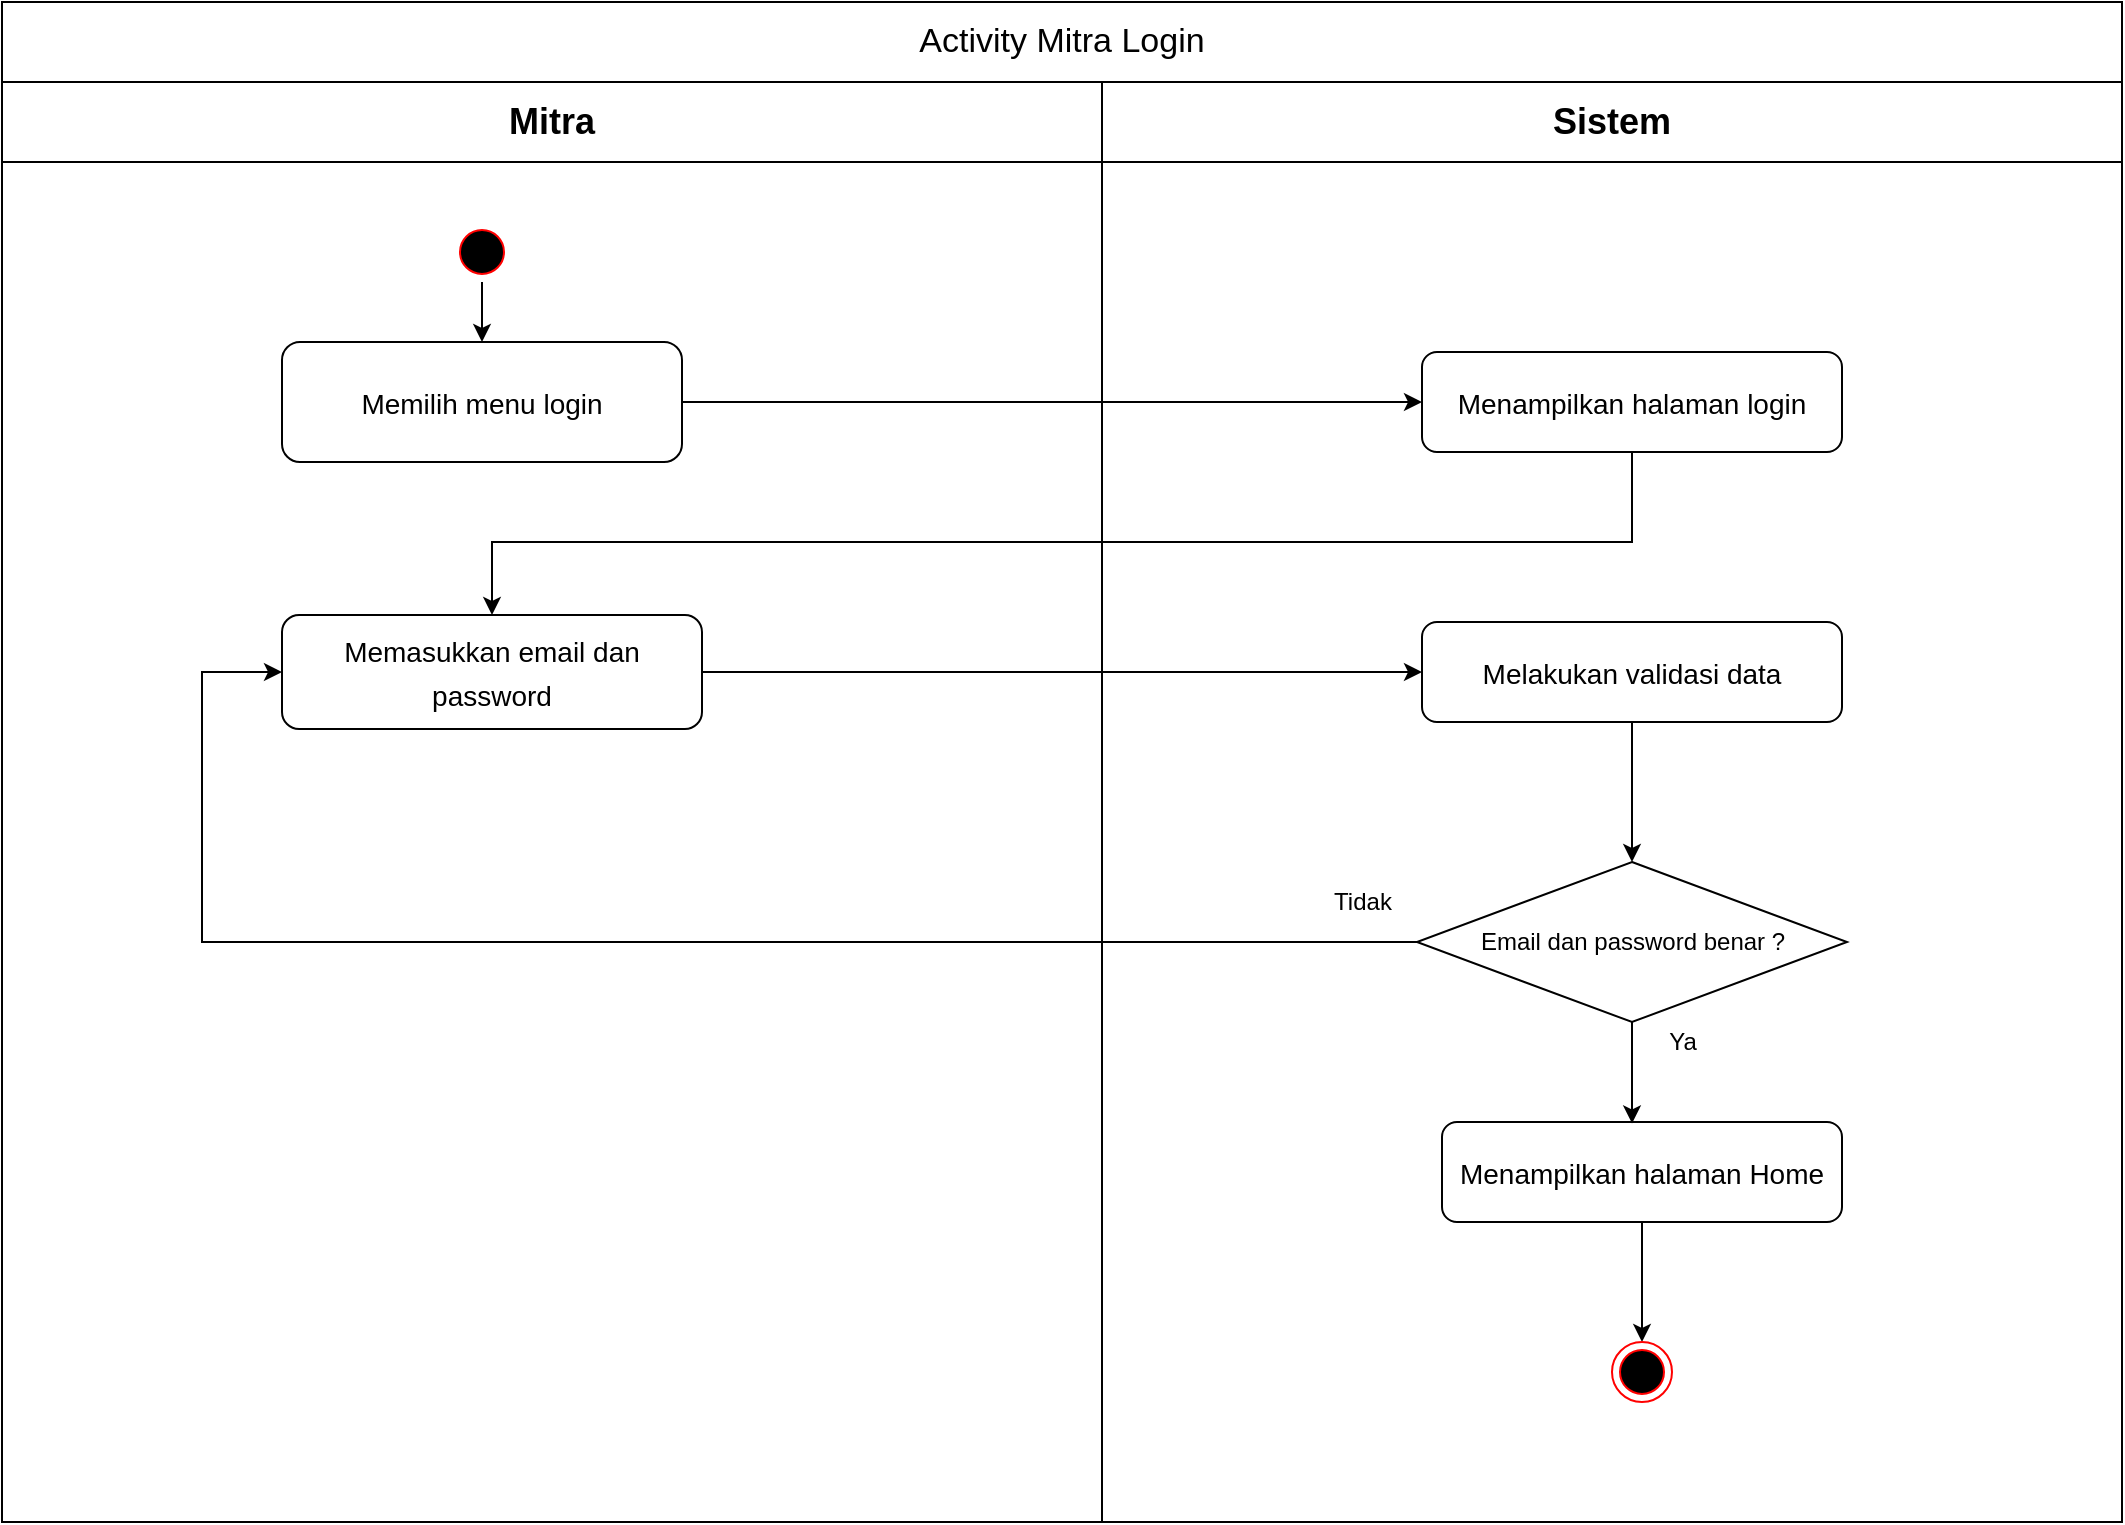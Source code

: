 <mxfile version="13.9.9" type="device" pages="8"><diagram id="0mu3JET1Nxhw3XV7rMLu" name="Mitra Login"><mxGraphModel dx="852" dy="494" grid="1" gridSize="10" guides="1" tooltips="1" connect="1" arrows="1" fold="1" page="1" pageScale="1" pageWidth="1169" pageHeight="827" math="0" shadow="0"><root><mxCell id="E3rYeU2s3wdQMsqcPeF0-0"/><mxCell id="E3rYeU2s3wdQMsqcPeF0-1" parent="E3rYeU2s3wdQMsqcPeF0-0"/><mxCell id="W3fpH0tsXjAGcDHdz0k3-0" value="Mitra" style="swimlane;whiteSpace=wrap;startSize=40;fontSize=18;" parent="E3rYeU2s3wdQMsqcPeF0-1" vertex="1"><mxGeometry x="70" y="80" width="550" height="720" as="geometry"/></mxCell><mxCell id="W3fpH0tsXjAGcDHdz0k3-1" style="edgeStyle=orthogonalEdgeStyle;rounded=0;orthogonalLoop=1;jettySize=auto;html=1;entryX=0.5;entryY=0;entryDx=0;entryDy=0;fontSize=18;" parent="W3fpH0tsXjAGcDHdz0k3-0" source="W3fpH0tsXjAGcDHdz0k3-2" target="W3fpH0tsXjAGcDHdz0k3-3" edge="1"><mxGeometry relative="1" as="geometry"/></mxCell><mxCell id="W3fpH0tsXjAGcDHdz0k3-2" value="" style="ellipse;shape=startState;fillColor=#000000;strokeColor=#ff0000;" parent="W3fpH0tsXjAGcDHdz0k3-0" vertex="1"><mxGeometry x="225" y="70" width="30" height="30" as="geometry"/></mxCell><mxCell id="W3fpH0tsXjAGcDHdz0k3-3" value="&lt;font style=&quot;font-size: 14px&quot;&gt;Memilih menu login&lt;/font&gt;" style="rounded=1;whiteSpace=wrap;html=1;fontSize=18;" parent="W3fpH0tsXjAGcDHdz0k3-0" vertex="1"><mxGeometry x="140" y="130" width="200" height="60" as="geometry"/></mxCell><mxCell id="W3fpH0tsXjAGcDHdz0k3-4" value="&lt;font style=&quot;font-size: 14px&quot;&gt;Memasukkan email dan password&lt;/font&gt;" style="rounded=1;whiteSpace=wrap;html=1;fontSize=18;" parent="W3fpH0tsXjAGcDHdz0k3-0" vertex="1"><mxGeometry x="140" y="266.5" width="210" height="57" as="geometry"/></mxCell><mxCell id="W3fpH0tsXjAGcDHdz0k3-5" value="Sistem" style="swimlane;whiteSpace=wrap;startSize=40;fontSize=18;" parent="E3rYeU2s3wdQMsqcPeF0-1" vertex="1"><mxGeometry x="620" y="80" width="510" height="720" as="geometry"/></mxCell><mxCell id="W3fpH0tsXjAGcDHdz0k3-6" value="&lt;font style=&quot;font-size: 14px&quot;&gt;Menampilkan halaman login&lt;/font&gt;" style="rounded=1;whiteSpace=wrap;html=1;fontSize=18;" parent="W3fpH0tsXjAGcDHdz0k3-5" vertex="1"><mxGeometry x="160" y="135" width="210" height="50" as="geometry"/></mxCell><mxCell id="W3fpH0tsXjAGcDHdz0k3-7" style="edgeStyle=orthogonalEdgeStyle;rounded=0;orthogonalLoop=1;jettySize=auto;html=1;" parent="W3fpH0tsXjAGcDHdz0k3-5" source="W3fpH0tsXjAGcDHdz0k3-8" target="W3fpH0tsXjAGcDHdz0k3-9" edge="1"><mxGeometry relative="1" as="geometry"/></mxCell><mxCell id="W3fpH0tsXjAGcDHdz0k3-8" value="&lt;font style=&quot;font-size: 14px&quot;&gt;Melakukan validasi data&lt;/font&gt;" style="rounded=1;whiteSpace=wrap;html=1;fontSize=18;" parent="W3fpH0tsXjAGcDHdz0k3-5" vertex="1"><mxGeometry x="160" y="270" width="210" height="50" as="geometry"/></mxCell><mxCell id="W3fpH0tsXjAGcDHdz0k3-9" value="Email dan password benar ?" style="rhombus;whiteSpace=wrap;html=1;" parent="W3fpH0tsXjAGcDHdz0k3-5" vertex="1"><mxGeometry x="157.5" y="390" width="215" height="80" as="geometry"/></mxCell><mxCell id="W3fpH0tsXjAGcDHdz0k3-10" style="edgeStyle=orthogonalEdgeStyle;rounded=0;orthogonalLoop=1;jettySize=auto;html=1;entryX=0.5;entryY=0;entryDx=0;entryDy=0;" parent="W3fpH0tsXjAGcDHdz0k3-5" source="W3fpH0tsXjAGcDHdz0k3-11" target="W3fpH0tsXjAGcDHdz0k3-14" edge="1"><mxGeometry relative="1" as="geometry"/></mxCell><mxCell id="W3fpH0tsXjAGcDHdz0k3-11" value="&lt;font style=&quot;font-size: 14px&quot;&gt;Menampilkan halaman Home&lt;/font&gt;" style="rounded=1;whiteSpace=wrap;html=1;fontSize=18;" parent="W3fpH0tsXjAGcDHdz0k3-5" vertex="1"><mxGeometry x="170" y="520" width="200" height="50" as="geometry"/></mxCell><mxCell id="W3fpH0tsXjAGcDHdz0k3-14" value="" style="ellipse;html=1;shape=endState;fillColor=#000000;strokeColor=#ff0000;fontSize=18;" parent="W3fpH0tsXjAGcDHdz0k3-5" vertex="1"><mxGeometry x="255" y="630" width="30" height="30" as="geometry"/></mxCell><mxCell id="W3fpH0tsXjAGcDHdz0k3-17" style="edgeStyle=orthogonalEdgeStyle;rounded=0;orthogonalLoop=1;jettySize=auto;html=1;entryX=0.475;entryY=0.014;entryDx=0;entryDy=0;entryPerimeter=0;" parent="W3fpH0tsXjAGcDHdz0k3-5" source="W3fpH0tsXjAGcDHdz0k3-9" target="W3fpH0tsXjAGcDHdz0k3-11" edge="1"><mxGeometry relative="1" as="geometry"><mxPoint x="140" y="500" as="targetPoint"/><Array as="points"><mxPoint x="265" y="511"/></Array></mxGeometry></mxCell><mxCell id="W3fpH0tsXjAGcDHdz0k3-18" value="Tidak" style="text;html=1;align=center;verticalAlign=middle;resizable=0;points=[];autosize=1;" parent="W3fpH0tsXjAGcDHdz0k3-5" vertex="1"><mxGeometry x="110" y="400" width="40" height="20" as="geometry"/></mxCell><mxCell id="W3fpH0tsXjAGcDHdz0k3-19" value="Ya" style="text;html=1;align=center;verticalAlign=middle;resizable=0;points=[];autosize=1;" parent="W3fpH0tsXjAGcDHdz0k3-5" vertex="1"><mxGeometry x="275" y="470" width="30" height="20" as="geometry"/></mxCell><mxCell id="W3fpH0tsXjAGcDHdz0k3-20" style="edgeStyle=orthogonalEdgeStyle;rounded=0;orthogonalLoop=1;jettySize=auto;html=1;entryX=0;entryY=0.5;entryDx=0;entryDy=0;fontSize=18;" parent="E3rYeU2s3wdQMsqcPeF0-1" source="W3fpH0tsXjAGcDHdz0k3-3" target="W3fpH0tsXjAGcDHdz0k3-6" edge="1"><mxGeometry relative="1" as="geometry"/></mxCell><mxCell id="W3fpH0tsXjAGcDHdz0k3-21" value="&lt;font style=&quot;font-size: 17px&quot;&gt;Activity Mitra Login&lt;/font&gt;" style="rounded=0;whiteSpace=wrap;html=1;" parent="E3rYeU2s3wdQMsqcPeF0-1" vertex="1"><mxGeometry x="70" y="40" width="1060" height="40" as="geometry"/></mxCell><mxCell id="W3fpH0tsXjAGcDHdz0k3-22" style="edgeStyle=orthogonalEdgeStyle;rounded=0;orthogonalLoop=1;jettySize=auto;html=1;" parent="E3rYeU2s3wdQMsqcPeF0-1" source="W3fpH0tsXjAGcDHdz0k3-4" target="W3fpH0tsXjAGcDHdz0k3-8" edge="1"><mxGeometry relative="1" as="geometry"/></mxCell><mxCell id="W3fpH0tsXjAGcDHdz0k3-23" style="edgeStyle=orthogonalEdgeStyle;rounded=0;orthogonalLoop=1;jettySize=auto;html=1;" parent="E3rYeU2s3wdQMsqcPeF0-1" source="W3fpH0tsXjAGcDHdz0k3-6" target="W3fpH0tsXjAGcDHdz0k3-4" edge="1"><mxGeometry relative="1" as="geometry"><Array as="points"><mxPoint x="885" y="310"/><mxPoint x="315" y="310"/></Array></mxGeometry></mxCell><mxCell id="Yf0R-P-7HDPYVfFY7rwd-0" style="edgeStyle=orthogonalEdgeStyle;rounded=0;orthogonalLoop=1;jettySize=auto;html=1;entryX=0;entryY=0.5;entryDx=0;entryDy=0;" parent="E3rYeU2s3wdQMsqcPeF0-1" source="W3fpH0tsXjAGcDHdz0k3-9" target="W3fpH0tsXjAGcDHdz0k3-4" edge="1"><mxGeometry relative="1" as="geometry"><Array as="points"><mxPoint x="170" y="510"/><mxPoint x="170" y="375"/></Array></mxGeometry></mxCell></root></mxGraphModel></diagram><diagram id="fSNjdNBVTCI9S5trlj-Y" name="Mitra Register"><mxGraphModel dx="1217" dy="706" grid="1" gridSize="10" guides="1" tooltips="1" connect="1" arrows="1" fold="1" page="1" pageScale="1" pageWidth="1169" pageHeight="827" math="0" shadow="0"><root><mxCell id="j6CdL8B6qHEcJP4R9snW-0"/><mxCell id="j6CdL8B6qHEcJP4R9snW-1" parent="j6CdL8B6qHEcJP4R9snW-0"/><mxCell id="AP5gkCNAT7UdO7HTF_-n-0" value="Mitra" style="swimlane;whiteSpace=wrap;startSize=40;fontSize=18;" parent="j6CdL8B6qHEcJP4R9snW-1" vertex="1"><mxGeometry x="70" y="80" width="550" height="720" as="geometry"/></mxCell><mxCell id="AP5gkCNAT7UdO7HTF_-n-1" style="edgeStyle=orthogonalEdgeStyle;rounded=0;orthogonalLoop=1;jettySize=auto;html=1;entryX=0.5;entryY=0;entryDx=0;entryDy=0;fontSize=18;" parent="AP5gkCNAT7UdO7HTF_-n-0" source="AP5gkCNAT7UdO7HTF_-n-2" target="AP5gkCNAT7UdO7HTF_-n-3" edge="1"><mxGeometry relative="1" as="geometry"/></mxCell><mxCell id="AP5gkCNAT7UdO7HTF_-n-2" value="" style="ellipse;shape=startState;fillColor=#000000;strokeColor=#ff0000;" parent="AP5gkCNAT7UdO7HTF_-n-0" vertex="1"><mxGeometry x="225" y="70" width="30" height="30" as="geometry"/></mxCell><mxCell id="AP5gkCNAT7UdO7HTF_-n-3" value="&lt;font style=&quot;font-size: 14px&quot;&gt;Memilih menu register&lt;/font&gt;" style="rounded=1;whiteSpace=wrap;html=1;fontSize=18;" parent="AP5gkCNAT7UdO7HTF_-n-0" vertex="1"><mxGeometry x="140" y="130" width="200" height="60" as="geometry"/></mxCell><mxCell id="AP5gkCNAT7UdO7HTF_-n-4" value="&lt;font style=&quot;font-size: 14px&quot;&gt;Memasukkan data register&lt;/font&gt;" style="rounded=1;whiteSpace=wrap;html=1;fontSize=18;" parent="AP5gkCNAT7UdO7HTF_-n-0" vertex="1"><mxGeometry x="140" y="266.5" width="210" height="57" as="geometry"/></mxCell><mxCell id="AP5gkCNAT7UdO7HTF_-n-5" value="Sistem" style="swimlane;whiteSpace=wrap;startSize=40;fontSize=18;" parent="j6CdL8B6qHEcJP4R9snW-1" vertex="1"><mxGeometry x="620" y="80" width="510" height="720" as="geometry"/></mxCell><mxCell id="AP5gkCNAT7UdO7HTF_-n-6" value="&lt;font style=&quot;font-size: 14px&quot;&gt;Menampilkan halaman register&lt;/font&gt;" style="rounded=1;whiteSpace=wrap;html=1;fontSize=18;" parent="AP5gkCNAT7UdO7HTF_-n-5" vertex="1"><mxGeometry x="160" y="135" width="210" height="50" as="geometry"/></mxCell><mxCell id="AP5gkCNAT7UdO7HTF_-n-7" style="edgeStyle=orthogonalEdgeStyle;rounded=0;orthogonalLoop=1;jettySize=auto;html=1;" parent="AP5gkCNAT7UdO7HTF_-n-5" source="AP5gkCNAT7UdO7HTF_-n-8" target="AP5gkCNAT7UdO7HTF_-n-9" edge="1"><mxGeometry relative="1" as="geometry"/></mxCell><mxCell id="AP5gkCNAT7UdO7HTF_-n-8" value="&lt;font style=&quot;font-size: 14px&quot;&gt;Validasi input data&lt;/font&gt;" style="rounded=1;whiteSpace=wrap;html=1;fontSize=18;" parent="AP5gkCNAT7UdO7HTF_-n-5" vertex="1"><mxGeometry x="160" y="270" width="210" height="50" as="geometry"/></mxCell><mxCell id="AP5gkCNAT7UdO7HTF_-n-9" value="Data sudah benar?" style="rhombus;whiteSpace=wrap;html=1;" parent="AP5gkCNAT7UdO7HTF_-n-5" vertex="1"><mxGeometry x="147.5" y="380" width="235" height="80" as="geometry"/></mxCell><mxCell id="AP5gkCNAT7UdO7HTF_-n-10" style="edgeStyle=orthogonalEdgeStyle;rounded=0;orthogonalLoop=1;jettySize=auto;html=1;entryX=0.5;entryY=0;entryDx=0;entryDy=0;" parent="AP5gkCNAT7UdO7HTF_-n-5" source="AP5gkCNAT7UdO7HTF_-n-11" target="AP5gkCNAT7UdO7HTF_-n-14" edge="1"><mxGeometry relative="1" as="geometry"/></mxCell><mxCell id="AP5gkCNAT7UdO7HTF_-n-11" value="&lt;font style=&quot;font-size: 14px&quot;&gt;Menampilkan halaman home&lt;/font&gt;" style="rounded=1;whiteSpace=wrap;html=1;fontSize=18;" parent="AP5gkCNAT7UdO7HTF_-n-5" vertex="1"><mxGeometry x="180" y="520" width="180" height="50" as="geometry"/></mxCell><mxCell id="AP5gkCNAT7UdO7HTF_-n-14" value="" style="ellipse;html=1;shape=endState;fillColor=#000000;strokeColor=#ff0000;fontSize=18;" parent="AP5gkCNAT7UdO7HTF_-n-5" vertex="1"><mxGeometry x="255" y="640" width="30" height="30" as="geometry"/></mxCell><mxCell id="AP5gkCNAT7UdO7HTF_-n-17" style="edgeStyle=orthogonalEdgeStyle;rounded=0;orthogonalLoop=1;jettySize=auto;html=1;entryX=0.475;entryY=0.014;entryDx=0;entryDy=0;entryPerimeter=0;" parent="AP5gkCNAT7UdO7HTF_-n-5" source="AP5gkCNAT7UdO7HTF_-n-9" target="AP5gkCNAT7UdO7HTF_-n-11" edge="1"><mxGeometry relative="1" as="geometry"><mxPoint x="140" y="500" as="targetPoint"/><Array as="points"><mxPoint x="265" y="511"/></Array></mxGeometry></mxCell><mxCell id="AP5gkCNAT7UdO7HTF_-n-18" value="Tidak" style="text;html=1;align=center;verticalAlign=middle;resizable=0;points=[];autosize=1;" parent="AP5gkCNAT7UdO7HTF_-n-5" vertex="1"><mxGeometry x="100" y="390" width="40" height="20" as="geometry"/></mxCell><mxCell id="AP5gkCNAT7UdO7HTF_-n-19" value="Ya" style="text;html=1;align=center;verticalAlign=middle;resizable=0;points=[];autosize=1;" parent="AP5gkCNAT7UdO7HTF_-n-5" vertex="1"><mxGeometry x="270" y="470" width="30" height="20" as="geometry"/></mxCell><mxCell id="AP5gkCNAT7UdO7HTF_-n-20" style="edgeStyle=orthogonalEdgeStyle;rounded=0;orthogonalLoop=1;jettySize=auto;html=1;entryX=0;entryY=0.5;entryDx=0;entryDy=0;fontSize=18;" parent="j6CdL8B6qHEcJP4R9snW-1" source="AP5gkCNAT7UdO7HTF_-n-3" target="AP5gkCNAT7UdO7HTF_-n-6" edge="1"><mxGeometry relative="1" as="geometry"/></mxCell><mxCell id="AP5gkCNAT7UdO7HTF_-n-21" value="&lt;font style=&quot;font-size: 17px&quot;&gt;Activity Mitra Register&lt;/font&gt;" style="rounded=0;whiteSpace=wrap;html=1;" parent="j6CdL8B6qHEcJP4R9snW-1" vertex="1"><mxGeometry x="70" y="40" width="1060" height="40" as="geometry"/></mxCell><mxCell id="AP5gkCNAT7UdO7HTF_-n-22" style="edgeStyle=orthogonalEdgeStyle;rounded=0;orthogonalLoop=1;jettySize=auto;html=1;" parent="j6CdL8B6qHEcJP4R9snW-1" source="AP5gkCNAT7UdO7HTF_-n-4" target="AP5gkCNAT7UdO7HTF_-n-8" edge="1"><mxGeometry relative="1" as="geometry"/></mxCell><mxCell id="AP5gkCNAT7UdO7HTF_-n-23" style="edgeStyle=orthogonalEdgeStyle;rounded=0;orthogonalLoop=1;jettySize=auto;html=1;" parent="j6CdL8B6qHEcJP4R9snW-1" source="AP5gkCNAT7UdO7HTF_-n-6" target="AP5gkCNAT7UdO7HTF_-n-4" edge="1"><mxGeometry relative="1" as="geometry"><Array as="points"><mxPoint x="885" y="310"/><mxPoint x="315" y="310"/></Array></mxGeometry></mxCell><mxCell id="HV4EfiI6mOYuCHQkz5fd-0" style="edgeStyle=orthogonalEdgeStyle;rounded=0;orthogonalLoop=1;jettySize=auto;html=1;entryX=0;entryY=0.5;entryDx=0;entryDy=0;" edge="1" parent="j6CdL8B6qHEcJP4R9snW-1" source="AP5gkCNAT7UdO7HTF_-n-9" target="AP5gkCNAT7UdO7HTF_-n-4"><mxGeometry relative="1" as="geometry"/></mxCell></root></mxGraphModel></diagram><diagram id="gfG4Wwzo6rOvUYvcCxOO" name="Mitra daftar Survei"><mxGraphModel dx="1704" dy="988" grid="1" gridSize="10" guides="1" tooltips="1" connect="1" arrows="1" fold="1" page="1" pageScale="1" pageWidth="1000" pageHeight="2000" math="0" shadow="0"><root><mxCell id="UdlNcn3Klo5_ogpVByIq-0"/><mxCell id="UdlNcn3Klo5_ogpVByIq-1" parent="UdlNcn3Klo5_ogpVByIq-0"/><mxCell id="L0Qy6fyj99lwyedtQMK5-0" value="Mitra" style="swimlane;whiteSpace=wrap;startSize=80;fontSize=25;" parent="UdlNcn3Klo5_ogpVByIq-1" vertex="1"><mxGeometry x="160" y="160" width="850" height="1680" as="geometry"/></mxCell><mxCell id="K2SGtfXKrU3T0eFmPXMg-0" style="edgeStyle=orthogonalEdgeStyle;rounded=0;orthogonalLoop=1;jettySize=auto;html=1;entryX=0.5;entryY=0;entryDx=0;entryDy=0;fontSize=25;" parent="L0Qy6fyj99lwyedtQMK5-0" source="8jFrun6xC9DH42dFKTdg-0" target="8jFrun6xC9DH42dFKTdg-2" edge="1"><mxGeometry relative="1" as="geometry"/></mxCell><mxCell id="8jFrun6xC9DH42dFKTdg-0" value="" style="ellipse;html=1;shape=endState;fillColor=#000000;strokeColor=#ff0000;fontSize=25;" parent="L0Qy6fyj99lwyedtQMK5-0" vertex="1"><mxGeometry x="415" y="200" width="60" height="60" as="geometry"/></mxCell><mxCell id="8jFrun6xC9DH42dFKTdg-2" value="Memilih menu seksi" style="rounded=1;whiteSpace=wrap;html=1;fontSize=25;" parent="L0Qy6fyj99lwyedtQMK5-0" vertex="1"><mxGeometry x="280" y="370" width="330" height="90" as="geometry"/></mxCell><mxCell id="FDnAFpsc_93YJshgDQrG-4" value="Memilih seksi&amp;nbsp;" style="rounded=1;whiteSpace=wrap;html=1;fontSize=25;" parent="L0Qy6fyj99lwyedtQMK5-0" vertex="1"><mxGeometry x="270" y="610" width="330" height="90" as="geometry"/></mxCell><mxCell id="yknHc-EYQQ-SL6lmsmhU-1" style="edgeStyle=orthogonalEdgeStyle;rounded=0;orthogonalLoop=1;jettySize=auto;html=1;entryX=0.5;entryY=0;entryDx=0;entryDy=0;fontSize=25;" parent="L0Qy6fyj99lwyedtQMK5-0" source="FDnAFpsc_93YJshgDQrG-7" target="FDnAFpsc_93YJshgDQrG-8" edge="1"><mxGeometry relative="1" as="geometry"/></mxCell><mxCell id="FDnAFpsc_93YJshgDQrG-7" value="Memilih survei" style="rounded=1;whiteSpace=wrap;html=1;fontSize=25;" parent="L0Qy6fyj99lwyedtQMK5-0" vertex="1"><mxGeometry x="260" y="880" width="330" height="90" as="geometry"/></mxCell><mxCell id="_CtzdjE9APcD_fuBXDJ2-0" style="edgeStyle=orthogonalEdgeStyle;rounded=0;orthogonalLoop=1;jettySize=auto;html=1;entryX=0.5;entryY=0;entryDx=0;entryDy=0;fontSize=25;" parent="L0Qy6fyj99lwyedtQMK5-0" source="FDnAFpsc_93YJshgDQrG-8" target="nzmozqC4DJ7Ty5ieAsTj-0" edge="1"><mxGeometry relative="1" as="geometry"/></mxCell><mxCell id="FDnAFpsc_93YJshgDQrG-8" value="Melakukan pendaftaran" style="rounded=1;whiteSpace=wrap;html=1;fontSize=25;" parent="L0Qy6fyj99lwyedtQMK5-0" vertex="1"><mxGeometry x="260" y="1130" width="330" height="90" as="geometry"/></mxCell><mxCell id="nzmozqC4DJ7Ty5ieAsTj-0" value="" style="ellipse;html=1;shape=endState;fillColor=#000000;strokeColor=#ff0000;fontSize=25;" parent="L0Qy6fyj99lwyedtQMK5-0" vertex="1"><mxGeometry x="395" y="1340" width="60" height="60" as="geometry"/></mxCell><mxCell id="L0Qy6fyj99lwyedtQMK5-5" value="Sistem" style="swimlane;whiteSpace=wrap;startSize=80;fontSize=25;" parent="UdlNcn3Klo5_ogpVByIq-1" vertex="1"><mxGeometry x="1010" y="160" width="840" height="1680" as="geometry"/></mxCell><mxCell id="FDnAFpsc_93YJshgDQrG-10" style="edgeStyle=orthogonalEdgeStyle;rounded=0;orthogonalLoop=1;jettySize=auto;html=1;entryX=0.5;entryY=0;entryDx=0;entryDy=0;fontSize=25;" parent="L0Qy6fyj99lwyedtQMK5-5" source="K2SGtfXKrU3T0eFmPXMg-1" target="FDnAFpsc_93YJshgDQrG-5" edge="1"><mxGeometry relative="1" as="geometry"/></mxCell><mxCell id="K2SGtfXKrU3T0eFmPXMg-1" value="Menampilkan halaman pilihan seksi" style="rounded=1;whiteSpace=wrap;html=1;fontSize=25;" parent="L0Qy6fyj99lwyedtQMK5-5" vertex="1"><mxGeometry x="240" y="370" width="370" height="90" as="geometry"/></mxCell><mxCell id="FDnAFpsc_93YJshgDQrG-5" value="Menampilkan halaman seksi yang dipilih" style="rounded=1;whiteSpace=wrap;html=1;fontSize=25;" parent="L0Qy6fyj99lwyedtQMK5-5" vertex="1"><mxGeometry x="240" y="610" width="370" height="90" as="geometry"/></mxCell><mxCell id="FDnAFpsc_93YJshgDQrG-6" value="Menampilkan menu survei" style="rounded=1;whiteSpace=wrap;html=1;fontSize=25;" parent="L0Qy6fyj99lwyedtQMK5-5" vertex="1"><mxGeometry x="240" y="880" width="370" height="90" as="geometry"/></mxCell><mxCell id="L0Qy6fyj99lwyedtQMK5-21" value="&lt;font style=&quot;font-size: 25px&quot;&gt;Activity Mitra Daftar Survei&lt;/font&gt;" style="rounded=0;whiteSpace=wrap;html=1;" parent="UdlNcn3Klo5_ogpVByIq-1" vertex="1"><mxGeometry x="160" y="80" width="1690" height="80" as="geometry"/></mxCell><mxCell id="FDnAFpsc_93YJshgDQrG-9" style="edgeStyle=orthogonalEdgeStyle;rounded=0;orthogonalLoop=1;jettySize=auto;html=1;entryX=0;entryY=0.5;entryDx=0;entryDy=0;fontSize=25;" parent="UdlNcn3Klo5_ogpVByIq-1" source="8jFrun6xC9DH42dFKTdg-2" target="K2SGtfXKrU3T0eFmPXMg-1" edge="1"><mxGeometry relative="1" as="geometry"/></mxCell><mxCell id="FDnAFpsc_93YJshgDQrG-11" style="edgeStyle=orthogonalEdgeStyle;rounded=0;orthogonalLoop=1;jettySize=auto;html=1;fontSize=25;entryX=1;entryY=0.5;entryDx=0;entryDy=0;" parent="UdlNcn3Klo5_ogpVByIq-1" source="FDnAFpsc_93YJshgDQrG-5" target="FDnAFpsc_93YJshgDQrG-4" edge="1"><mxGeometry relative="1" as="geometry"><mxPoint x="770" y="815" as="targetPoint"/></mxGeometry></mxCell><mxCell id="FDnAFpsc_93YJshgDQrG-12" style="edgeStyle=orthogonalEdgeStyle;rounded=0;orthogonalLoop=1;jettySize=auto;html=1;fontSize=25;" parent="UdlNcn3Klo5_ogpVByIq-1" source="FDnAFpsc_93YJshgDQrG-4" target="FDnAFpsc_93YJshgDQrG-6" edge="1"><mxGeometry relative="1" as="geometry"><Array as="points"><mxPoint x="595" y="940"/><mxPoint x="1435" y="940"/></Array></mxGeometry></mxCell><mxCell id="yknHc-EYQQ-SL6lmsmhU-0" style="edgeStyle=orthogonalEdgeStyle;rounded=0;orthogonalLoop=1;jettySize=auto;html=1;entryX=1;entryY=0.5;entryDx=0;entryDy=0;fontSize=25;" parent="UdlNcn3Klo5_ogpVByIq-1" source="FDnAFpsc_93YJshgDQrG-6" target="FDnAFpsc_93YJshgDQrG-7" edge="1"><mxGeometry relative="1" as="geometry"/></mxCell></root></mxGraphModel></diagram><diagram id="TpHJFrzFZrKPCPCrQj19" name="Mitra lihat seleksi"><mxGraphModel dx="2515" dy="1275" grid="1" gridSize="10" guides="1" tooltips="1" connect="1" arrows="1" fold="1" page="1" pageScale="1" pageWidth="1000" pageHeight="2000" math="0" shadow="0"><root><mxCell id="Qv5oeniZc1npDh0LabbZ-0"/><mxCell id="Qv5oeniZc1npDh0LabbZ-1" parent="Qv5oeniZc1npDh0LabbZ-0"/><mxCell id="AMIwz4PEv97fPT6HVn6G-0" value="Mitra" style="swimlane;whiteSpace=wrap;startSize=80;fontSize=25;" parent="Qv5oeniZc1npDh0LabbZ-1" vertex="1"><mxGeometry x="160" y="160" width="850" height="1680" as="geometry"/></mxCell><mxCell id="AMIwz4PEv97fPT6HVn6G-1" style="edgeStyle=orthogonalEdgeStyle;rounded=0;orthogonalLoop=1;jettySize=auto;html=1;entryX=0.5;entryY=0;entryDx=0;entryDy=0;fontSize=25;" parent="AMIwz4PEv97fPT6HVn6G-0" source="AMIwz4PEv97fPT6HVn6G-2" target="AMIwz4PEv97fPT6HVn6G-3" edge="1"><mxGeometry relative="1" as="geometry"/></mxCell><mxCell id="AMIwz4PEv97fPT6HVn6G-2" value="" style="ellipse;html=1;shape=endState;fillColor=#000000;strokeColor=#ff0000;fontSize=25;" parent="AMIwz4PEv97fPT6HVn6G-0" vertex="1"><mxGeometry x="415" y="200" width="60" height="60" as="geometry"/></mxCell><mxCell id="AMIwz4PEv97fPT6HVn6G-3" value="Memilih menu seleksi" style="rounded=1;whiteSpace=wrap;html=1;fontSize=25;" parent="AMIwz4PEv97fPT6HVn6G-0" vertex="1"><mxGeometry x="280" y="360" width="330" height="90" as="geometry"/></mxCell><mxCell id="sGSyrB6Bv6Nl08F7fPq8-11" style="edgeStyle=orthogonalEdgeStyle;rounded=0;orthogonalLoop=1;jettySize=auto;html=1;" parent="AMIwz4PEv97fPT6HVn6G-0" source="MlcKPYfeBdZ6yghn-vE8-0" target="sGSyrB6Bv6Nl08F7fPq8-0" edge="1"><mxGeometry relative="1" as="geometry"/></mxCell><mxCell id="MlcKPYfeBdZ6yghn-vE8-0" value="Memilih survei yang diikuti" style="rounded=1;whiteSpace=wrap;html=1;fontSize=25;" parent="AMIwz4PEv97fPT6HVn6G-0" vertex="1"><mxGeometry x="270" y="740" width="330" height="90" as="geometry"/></mxCell><mxCell id="sGSyrB6Bv6Nl08F7fPq8-0" value="Memilih menu hasil pendaftaran" style="rounded=1;whiteSpace=wrap;html=1;fontSize=25;" parent="AMIwz4PEv97fPT6HVn6G-0" vertex="1"><mxGeometry x="270" y="1070" width="330" height="90" as="geometry"/></mxCell><mxCell id="AMIwz4PEv97fPT6HVn6G-10" value="Sistem" style="swimlane;whiteSpace=wrap;startSize=80;fontSize=25;" parent="Qv5oeniZc1npDh0LabbZ-1" vertex="1"><mxGeometry x="1010" y="160" width="840" height="1680" as="geometry"/></mxCell><mxCell id="MlcKPYfeBdZ6yghn-vE8-1" value="Menampilkan halaman seleksi" style="rounded=1;whiteSpace=wrap;html=1;fontSize=25;" parent="AMIwz4PEv97fPT6HVn6G-10" vertex="1"><mxGeometry x="270" y="360" width="330" height="90" as="geometry"/></mxCell><mxCell id="sGSyrB6Bv6Nl08F7fPq8-13" style="edgeStyle=orthogonalEdgeStyle;rounded=0;orthogonalLoop=1;jettySize=auto;html=1;entryX=0.5;entryY=0;entryDx=0;entryDy=0;" parent="AMIwz4PEv97fPT6HVn6G-10" source="sGSyrB6Bv6Nl08F7fPq8-8" target="AMIwz4PEv97fPT6HVn6G-9" edge="1"><mxGeometry relative="1" as="geometry"/></mxCell><mxCell id="sGSyrB6Bv6Nl08F7fPq8-8" value="Menampilkan hasil seleksi pendaftaran" style="rounded=1;whiteSpace=wrap;html=1;fontSize=25;" parent="AMIwz4PEv97fPT6HVn6G-10" vertex="1"><mxGeometry x="290" y="1070" width="330" height="90" as="geometry"/></mxCell><mxCell id="AMIwz4PEv97fPT6HVn6G-9" value="" style="ellipse;html=1;shape=endState;fillColor=#000000;strokeColor=#ff0000;fontSize=25;" parent="AMIwz4PEv97fPT6HVn6G-10" vertex="1"><mxGeometry x="425" y="1330" width="60" height="60" as="geometry"/></mxCell><mxCell id="AMIwz4PEv97fPT6HVn6G-15" value="&lt;font style=&quot;font-size: 25px&quot;&gt;Activity Mitra Lihat Seleksi&lt;/font&gt;" style="rounded=0;whiteSpace=wrap;html=1;" parent="Qv5oeniZc1npDh0LabbZ-1" vertex="1"><mxGeometry x="160" y="80" width="1690" height="80" as="geometry"/></mxCell><mxCell id="sGSyrB6Bv6Nl08F7fPq8-9" style="edgeStyle=orthogonalEdgeStyle;rounded=0;orthogonalLoop=1;jettySize=auto;html=1;" parent="Qv5oeniZc1npDh0LabbZ-1" source="AMIwz4PEv97fPT6HVn6G-3" target="MlcKPYfeBdZ6yghn-vE8-1" edge="1"><mxGeometry relative="1" as="geometry"/></mxCell><mxCell id="sGSyrB6Bv6Nl08F7fPq8-10" style="edgeStyle=orthogonalEdgeStyle;rounded=0;orthogonalLoop=1;jettySize=auto;html=1;" parent="Qv5oeniZc1npDh0LabbZ-1" source="MlcKPYfeBdZ6yghn-vE8-1" target="MlcKPYfeBdZ6yghn-vE8-0" edge="1"><mxGeometry relative="1" as="geometry"><Array as="points"><mxPoint x="1445" y="700"/><mxPoint x="595" y="700"/></Array></mxGeometry></mxCell><mxCell id="sGSyrB6Bv6Nl08F7fPq8-12" style="edgeStyle=orthogonalEdgeStyle;rounded=0;orthogonalLoop=1;jettySize=auto;html=1;" parent="Qv5oeniZc1npDh0LabbZ-1" source="sGSyrB6Bv6Nl08F7fPq8-0" target="sGSyrB6Bv6Nl08F7fPq8-8" edge="1"><mxGeometry relative="1" as="geometry"/></mxCell></root></mxGraphModel></diagram><diagram id="l2CtXZGI3Lg2Ql4x2XyL" name="Mitra Edit profil data pribadi"><mxGraphModel dx="4024" dy="2040" grid="1" gridSize="10" guides="1" tooltips="1" connect="1" arrows="1" fold="1" page="1" pageScale="1" pageWidth="1000" pageHeight="2000" math="0" shadow="0"><root><mxCell id="n71HujeCKBNF2tgTHCmM-0"/><mxCell id="n71HujeCKBNF2tgTHCmM-1" parent="n71HujeCKBNF2tgTHCmM-0"/><mxCell id="yWW6YYx7Id5rTdmZKieA-0" value="Mitra" style="swimlane;whiteSpace=wrap;startSize=80;fontSize=25;" parent="n71HujeCKBNF2tgTHCmM-1" vertex="1"><mxGeometry x="160" y="160" width="850" height="1680" as="geometry"/></mxCell><mxCell id="yWW6YYx7Id5rTdmZKieA-1" style="edgeStyle=orthogonalEdgeStyle;rounded=0;orthogonalLoop=1;jettySize=auto;html=1;entryX=0.5;entryY=0;entryDx=0;entryDy=0;fontSize=25;" parent="yWW6YYx7Id5rTdmZKieA-0" source="yWW6YYx7Id5rTdmZKieA-2" target="yWW6YYx7Id5rTdmZKieA-3" edge="1"><mxGeometry relative="1" as="geometry"/></mxCell><mxCell id="yWW6YYx7Id5rTdmZKieA-2" value="" style="ellipse;html=1;shape=endState;fillColor=#000000;strokeColor=#ff0000;fontSize=25;" parent="yWW6YYx7Id5rTdmZKieA-0" vertex="1"><mxGeometry x="345" y="200" width="60" height="60" as="geometry"/></mxCell><mxCell id="yWW6YYx7Id5rTdmZKieA-3" value="Memilih menu profil" style="rounded=1;whiteSpace=wrap;html=1;fontSize=25;" parent="yWW6YYx7Id5rTdmZKieA-0" vertex="1"><mxGeometry x="210" y="360" width="330" height="100" as="geometry"/></mxCell><mxCell id="a6J4UrOd623vJUS8b2Uv-17" value="Edit data profil" style="rounded=1;whiteSpace=wrap;html=1;fontSize=25;" vertex="1" parent="yWW6YYx7Id5rTdmZKieA-0"><mxGeometry x="180" y="900" width="330" height="90" as="geometry"/></mxCell><mxCell id="a6J4UrOd623vJUS8b2Uv-16" value="Pilih Edit Data" style="rounded=1;whiteSpace=wrap;html=1;fontSize=25;" vertex="1" parent="yWW6YYx7Id5rTdmZKieA-0"><mxGeometry x="260" y="630" width="210" height="70" as="geometry"/></mxCell><mxCell id="yWW6YYx7Id5rTdmZKieA-10" value="Sistem" style="swimlane;whiteSpace=wrap;startSize=80;fontSize=25;" parent="n71HujeCKBNF2tgTHCmM-1" vertex="1"><mxGeometry x="1010" y="160" width="840" height="1680" as="geometry"/></mxCell><mxCell id="OqikwNAGjRFz1ay5JuBq-0" value="Menampilkan halaman profil" style="rounded=1;whiteSpace=wrap;html=1;fontSize=25;" parent="yWW6YYx7Id5rTdmZKieA-10" vertex="1"><mxGeometry x="255" y="360" width="345" height="100" as="geometry"/></mxCell><mxCell id="a6J4UrOd623vJUS8b2Uv-1" value="&lt;font style=&quot;font-size: 22px&quot;&gt;Apa yakin diupdate?&lt;/font&gt;" style="rhombus;whiteSpace=wrap;html=1;" vertex="1" parent="yWW6YYx7Id5rTdmZKieA-10"><mxGeometry x="240" y="1140" width="360" height="110" as="geometry"/></mxCell><mxCell id="a6J4UrOd623vJUS8b2Uv-8" style="edgeStyle=orthogonalEdgeStyle;rounded=0;orthogonalLoop=1;jettySize=auto;html=1;" edge="1" parent="yWW6YYx7Id5rTdmZKieA-10" source="a6J4UrOd623vJUS8b2Uv-3" target="a6J4UrOd623vJUS8b2Uv-4"><mxGeometry relative="1" as="geometry"/></mxCell><mxCell id="a6J4UrOd623vJUS8b2Uv-3" value="Pesan konfirmasi data berhasil diupdate" style="rounded=1;whiteSpace=wrap;html=1;fontSize=25;" vertex="1" parent="yWW6YYx7Id5rTdmZKieA-10"><mxGeometry x="275" y="1360" width="290" height="100" as="geometry"/></mxCell><mxCell id="a6J4UrOd623vJUS8b2Uv-0" style="edgeStyle=orthogonalEdgeStyle;rounded=0;orthogonalLoop=1;jettySize=auto;html=1;" edge="1" parent="yWW6YYx7Id5rTdmZKieA-10" source="a6J4UrOd623vJUS8b2Uv-1" target="a6J4UrOd623vJUS8b2Uv-3"><mxGeometry relative="1" as="geometry"/></mxCell><mxCell id="a6J4UrOd623vJUS8b2Uv-4" value="" style="ellipse;html=1;shape=endState;fillColor=#000000;strokeColor=#ff0000;fontSize=25;" vertex="1" parent="yWW6YYx7Id5rTdmZKieA-10"><mxGeometry x="390" y="1530" width="60" height="60" as="geometry"/></mxCell><mxCell id="a6J4UrOd623vJUS8b2Uv-5" value="&lt;font style=&quot;font-size: 23px&quot;&gt;Ya&lt;/font&gt;" style="text;html=1;strokeColor=none;fillColor=none;align=center;verticalAlign=middle;whiteSpace=wrap;rounded=0;" vertex="1" parent="yWW6YYx7Id5rTdmZKieA-10"><mxGeometry x="346" y="1260" width="80" height="40" as="geometry"/></mxCell><mxCell id="a6J4UrOd623vJUS8b2Uv-6" value="&lt;font style=&quot;font-size: 23px&quot;&gt;Tidak&lt;/font&gt;" style="text;html=1;strokeColor=none;fillColor=none;align=center;verticalAlign=middle;whiteSpace=wrap;rounded=0;" vertex="1" parent="yWW6YYx7Id5rTdmZKieA-10"><mxGeometry x="160" y="1150" width="80" height="40" as="geometry"/></mxCell><mxCell id="a6J4UrOd623vJUS8b2Uv-18" value="Menampilkan form input edit profil&amp;nbsp;" style="rounded=1;whiteSpace=wrap;html=1;fontSize=25;" vertex="1" parent="yWW6YYx7Id5rTdmZKieA-10"><mxGeometry x="260" y="620" width="330" height="90" as="geometry"/></mxCell><mxCell id="a6J4UrOd623vJUS8b2Uv-24" style="edgeStyle=orthogonalEdgeStyle;rounded=0;orthogonalLoop=1;jettySize=auto;html=1;entryX=0.5;entryY=0;entryDx=0;entryDy=0;" edge="1" parent="yWW6YYx7Id5rTdmZKieA-10" source="a6J4UrOd623vJUS8b2Uv-19" target="a6J4UrOd623vJUS8b2Uv-1"><mxGeometry relative="1" as="geometry"/></mxCell><mxCell id="a6J4UrOd623vJUS8b2Uv-19" value="Mengupdate data profil" style="rounded=1;whiteSpace=wrap;html=1;fontSize=25;" vertex="1" parent="yWW6YYx7Id5rTdmZKieA-10"><mxGeometry x="255" y="900" width="330" height="90" as="geometry"/></mxCell><mxCell id="yWW6YYx7Id5rTdmZKieA-15" value="&lt;font style=&quot;font-size: 25px&quot;&gt;Activity Mitra Edit Data Profil Pribadi&lt;/font&gt;" style="rounded=0;whiteSpace=wrap;html=1;" parent="n71HujeCKBNF2tgTHCmM-1" vertex="1"><mxGeometry x="160" y="80" width="1690" height="80" as="geometry"/></mxCell><mxCell id="OqikwNAGjRFz1ay5JuBq-5" style="edgeStyle=orthogonalEdgeStyle;rounded=0;orthogonalLoop=1;jettySize=auto;html=1;" parent="n71HujeCKBNF2tgTHCmM-1" source="yWW6YYx7Id5rTdmZKieA-3" target="OqikwNAGjRFz1ay5JuBq-0" edge="1"><mxGeometry relative="1" as="geometry"/></mxCell><mxCell id="a6J4UrOd623vJUS8b2Uv-21" style="edgeStyle=orthogonalEdgeStyle;rounded=0;orthogonalLoop=1;jettySize=auto;html=1;entryX=0.5;entryY=0;entryDx=0;entryDy=0;" edge="1" parent="n71HujeCKBNF2tgTHCmM-1" source="a6J4UrOd623vJUS8b2Uv-18" target="a6J4UrOd623vJUS8b2Uv-17"><mxGeometry relative="1" as="geometry"><Array as="points"><mxPoint x="1435" y="920"/><mxPoint x="505" y="920"/></Array></mxGeometry></mxCell><mxCell id="a6J4UrOd623vJUS8b2Uv-22" style="edgeStyle=orthogonalEdgeStyle;rounded=0;orthogonalLoop=1;jettySize=auto;html=1;" edge="1" parent="n71HujeCKBNF2tgTHCmM-1" source="a6J4UrOd623vJUS8b2Uv-17" target="a6J4UrOd623vJUS8b2Uv-19"><mxGeometry relative="1" as="geometry"/></mxCell><mxCell id="a6J4UrOd623vJUS8b2Uv-20" style="edgeStyle=orthogonalEdgeStyle;rounded=0;orthogonalLoop=1;jettySize=auto;html=1;" edge="1" parent="n71HujeCKBNF2tgTHCmM-1" source="a6J4UrOd623vJUS8b2Uv-16" target="a6J4UrOd623vJUS8b2Uv-18"><mxGeometry relative="1" as="geometry"/></mxCell><mxCell id="a6J4UrOd623vJUS8b2Uv-23" style="edgeStyle=orthogonalEdgeStyle;rounded=0;orthogonalLoop=1;jettySize=auto;html=1;" edge="1" parent="n71HujeCKBNF2tgTHCmM-1" source="OqikwNAGjRFz1ay5JuBq-0" target="a6J4UrOd623vJUS8b2Uv-16"><mxGeometry relative="1" as="geometry"><Array as="points"><mxPoint x="1438" y="710"/><mxPoint x="495" y="710"/></Array></mxGeometry></mxCell></root></mxGraphModel></diagram><diagram id="Q2-jORoSyWENj0KIx8iY" name="Mitra - History"><mxGraphModel dx="852" dy="494" grid="1" gridSize="10" guides="1" tooltips="1" connect="1" arrows="1" fold="1" page="1" pageScale="1" pageWidth="1000" pageHeight="1700" math="0" shadow="0"><root><mxCell id="_lOf7wC8yVceO7-mgOD_-0"/><mxCell id="_lOf7wC8yVceO7-mgOD_-1" parent="_lOf7wC8yVceO7-mgOD_-0"/><mxCell id="_mCWoFQSzxscvCQzoPvp-0" value="Mitra" style="swimlane;whiteSpace=wrap;startSize=80;fontSize=25;" parent="_lOf7wC8yVceO7-mgOD_-1" vertex="1"><mxGeometry x="160" y="160" width="850" height="1490" as="geometry"/></mxCell><mxCell id="_mCWoFQSzxscvCQzoPvp-1" style="edgeStyle=orthogonalEdgeStyle;rounded=0;orthogonalLoop=1;jettySize=auto;html=1;entryX=0.5;entryY=0;entryDx=0;entryDy=0;fontSize=25;" parent="_mCWoFQSzxscvCQzoPvp-0" source="_mCWoFQSzxscvCQzoPvp-2" target="_mCWoFQSzxscvCQzoPvp-3" edge="1"><mxGeometry relative="1" as="geometry"/></mxCell><mxCell id="_mCWoFQSzxscvCQzoPvp-2" value="" style="ellipse;html=1;shape=endState;fillColor=#000000;strokeColor=#ff0000;fontSize=25;" parent="_mCWoFQSzxscvCQzoPvp-0" vertex="1"><mxGeometry x="395" y="200" width="60" height="60" as="geometry"/></mxCell><mxCell id="_mCWoFQSzxscvCQzoPvp-3" value="&lt;font style=&quot;font-size: 28px&quot;&gt;Memilih menu history survei&lt;/font&gt;" style="rounded=1;whiteSpace=wrap;html=1;fontSize=25;" parent="_mCWoFQSzxscvCQzoPvp-0" vertex="1"><mxGeometry x="260" y="400" width="330" height="100" as="geometry"/></mxCell><mxCell id="zJktsL1eV6BaKzWUlOmy-1" value="&lt;font style=&quot;font-size: 27px&quot;&gt;Memilih tahun dan bulan pada survei yang diikuti&lt;/font&gt;" style="rounded=1;whiteSpace=wrap;html=1;fontSize=25;" parent="_mCWoFQSzxscvCQzoPvp-0" vertex="1"><mxGeometry x="220" y="680" width="380" height="100" as="geometry"/></mxCell><mxCell id="_mCWoFQSzxscvCQzoPvp-10" value="Sistem" style="swimlane;whiteSpace=wrap;startSize=80;fontSize=25;" parent="_lOf7wC8yVceO7-mgOD_-1" vertex="1"><mxGeometry x="1010" y="160" width="840" height="1490" as="geometry"/></mxCell><mxCell id="zJktsL1eV6BaKzWUlOmy-0" value="&lt;font style=&quot;font-size: 28px&quot;&gt;Menampilkan menu history survei&lt;/font&gt;" style="rounded=1;whiteSpace=wrap;html=1;fontSize=25;" parent="_mCWoFQSzxscvCQzoPvp-10" vertex="1"><mxGeometry x="290" y="400" width="330" height="100" as="geometry"/></mxCell><mxCell id="AdVbH4IbJYg9AoCBPtLD-9" style="edgeStyle=orthogonalEdgeStyle;rounded=0;orthogonalLoop=1;jettySize=auto;html=1;" parent="_mCWoFQSzxscvCQzoPvp-10" source="zJktsL1eV6BaKzWUlOmy-2" target="AdVbH4IbJYg9AoCBPtLD-1" edge="1"><mxGeometry relative="1" as="geometry"/></mxCell><mxCell id="zJktsL1eV6BaKzWUlOmy-2" value="&lt;font style=&quot;font-size: 30px&quot;&gt;- Menampilkan history survei&lt;br&gt;- Menampilkan data bukti pembayaran&lt;br&gt;- Menampilkan data penilaian&amp;nbsp;&lt;br&gt;&lt;/font&gt;" style="rounded=1;whiteSpace=wrap;html=1;fontSize=25;" parent="_mCWoFQSzxscvCQzoPvp-10" vertex="1"><mxGeometry x="105" y="860" width="650" height="260" as="geometry"/></mxCell><mxCell id="AdVbH4IbJYg9AoCBPtLD-1" value="" style="ellipse;html=1;shape=endState;fillColor=#000000;strokeColor=#ff0000;fontSize=25;" parent="_mCWoFQSzxscvCQzoPvp-10" vertex="1"><mxGeometry x="400" y="1250" width="60" height="60" as="geometry"/></mxCell><mxCell id="_mCWoFQSzxscvCQzoPvp-13" value="&lt;font style=&quot;font-size: 25px&quot;&gt;Activity Mitra lihat history survei&lt;/font&gt;" style="rounded=0;whiteSpace=wrap;html=1;" parent="_lOf7wC8yVceO7-mgOD_-1" vertex="1"><mxGeometry x="160" y="80" width="1690" height="80" as="geometry"/></mxCell><mxCell id="Xppevtl0TbQa0a_gFZ4Y-0" style="edgeStyle=orthogonalEdgeStyle;rounded=0;orthogonalLoop=1;jettySize=auto;html=1;" parent="_lOf7wC8yVceO7-mgOD_-1" source="_mCWoFQSzxscvCQzoPvp-3" target="zJktsL1eV6BaKzWUlOmy-0" edge="1"><mxGeometry relative="1" as="geometry"/></mxCell><mxCell id="Xppevtl0TbQa0a_gFZ4Y-1" style="edgeStyle=orthogonalEdgeStyle;rounded=0;orthogonalLoop=1;jettySize=auto;html=1;" parent="_lOf7wC8yVceO7-mgOD_-1" source="zJktsL1eV6BaKzWUlOmy-0" target="zJktsL1eV6BaKzWUlOmy-1" edge="1"><mxGeometry relative="1" as="geometry"><Array as="points"><mxPoint x="1465" y="740"/><mxPoint x="585" y="740"/></Array></mxGeometry></mxCell><mxCell id="Xppevtl0TbQa0a_gFZ4Y-2" style="edgeStyle=orthogonalEdgeStyle;rounded=0;orthogonalLoop=1;jettySize=auto;html=1;" parent="_lOf7wC8yVceO7-mgOD_-1" source="zJktsL1eV6BaKzWUlOmy-1" target="zJktsL1eV6BaKzWUlOmy-2" edge="1"><mxGeometry relative="1" as="geometry"/></mxCell></root></mxGraphModel></diagram><diagram id="Z1RmtN5fLT3iErPxeK_c" name="Mitra melihat bukti pembayraan"><mxGraphModel dx="1704" dy="988" grid="1" gridSize="10" guides="1" tooltips="1" connect="1" arrows="1" fold="1" page="1" pageScale="1" pageWidth="1000" pageHeight="2000" math="0" shadow="0"><root><mxCell id="ZIzICfjA7zU1ARl5z_2h-0"/><mxCell id="ZIzICfjA7zU1ARl5z_2h-1" parent="ZIzICfjA7zU1ARl5z_2h-0"/><mxCell id="y4eL3GdPWVOYVHWcliup-0" value="Mitra" style="swimlane;whiteSpace=wrap;startSize=80;fontSize=25;" parent="ZIzICfjA7zU1ARl5z_2h-1" vertex="1"><mxGeometry x="160" y="160" width="850" height="1680" as="geometry"/></mxCell><mxCell id="vlvO7PD5OB2vbK04gMda-1" style="edgeStyle=orthogonalEdgeStyle;rounded=0;orthogonalLoop=1;jettySize=auto;html=1;" parent="y4eL3GdPWVOYVHWcliup-0" source="y4eL3GdPWVOYVHWcliup-2" target="y4eL3GdPWVOYVHWcliup-8" edge="1"><mxGeometry relative="1" as="geometry"/></mxCell><mxCell id="y4eL3GdPWVOYVHWcliup-2" value="" style="ellipse;html=1;shape=endState;fillColor=#000000;strokeColor=#ff0000;fontSize=25;" parent="y4eL3GdPWVOYVHWcliup-0" vertex="1"><mxGeometry x="395" y="200" width="60" height="60" as="geometry"/></mxCell><mxCell id="y4eL3GdPWVOYVHWcliup-8" value="Memilih menu pembayaran" style="rounded=1;whiteSpace=wrap;html=1;fontSize=25;" parent="y4eL3GdPWVOYVHWcliup-0" vertex="1"><mxGeometry x="260" y="400" width="330" height="100" as="geometry"/></mxCell><mxCell id="nvOKY8SuYjGS4vPVnF3B-0" value="Memilih tahun dan bulan&amp;nbsp;" style="rounded=1;whiteSpace=wrap;html=1;fontSize=25;" parent="y4eL3GdPWVOYVHWcliup-0" vertex="1"><mxGeometry x="270" y="650" width="330" height="100" as="geometry"/></mxCell><mxCell id="nvOKY8SuYjGS4vPVnF3B-2" value="Pilih menu detail pembayaran" style="rounded=1;whiteSpace=wrap;html=1;fontSize=25;" parent="y4eL3GdPWVOYVHWcliup-0" vertex="1"><mxGeometry x="270" y="900" width="330" height="100" as="geometry"/></mxCell><mxCell id="Fc9PJ8Ixxxta33kT4oWf-0" style="edgeStyle=orthogonalEdgeStyle;rounded=0;orthogonalLoop=1;jettySize=auto;html=1;entryX=0;entryY=0.5;entryDx=0;entryDy=0;" parent="y4eL3GdPWVOYVHWcliup-0" source="JMOmF6J_6PRulbDRHsPO-1" target="y4eL3GdPWVOYVHWcliup-8" edge="1"><mxGeometry relative="1" as="geometry"><Array as="points"><mxPoint x="140" y="1285"/><mxPoint x="140" y="450"/></Array></mxGeometry></mxCell><mxCell id="JMOmF6J_6PRulbDRHsPO-1" value="&lt;span style=&quot;font-size: 25px&quot;&gt;Cetak bukti pembayaran?&lt;/span&gt;" style="rhombus;whiteSpace=wrap;html=1;" parent="y4eL3GdPWVOYVHWcliup-0" vertex="1"><mxGeometry x="257.5" y="1170" width="335" height="230" as="geometry"/></mxCell><mxCell id="oz2m3tSlYkaBPoP0hXoz-2" value="&lt;font style=&quot;font-size: 23px&quot;&gt;Tidak&lt;/font&gt;" style="text;html=1;strokeColor=none;fillColor=none;align=center;verticalAlign=middle;whiteSpace=wrap;rounded=0;" parent="y4eL3GdPWVOYVHWcliup-0" vertex="1"><mxGeometry x="170" y="1230" width="80" height="40" as="geometry"/></mxCell><mxCell id="oz2m3tSlYkaBPoP0hXoz-13" value="&lt;font style=&quot;font-size: 23px&quot;&gt;Ya&lt;/font&gt;" style="text;html=1;strokeColor=none;fillColor=none;align=center;verticalAlign=middle;whiteSpace=wrap;rounded=0;" parent="y4eL3GdPWVOYVHWcliup-0" vertex="1"><mxGeometry x="592.5" y="1230" width="80" height="40" as="geometry"/></mxCell><mxCell id="y4eL3GdPWVOYVHWcliup-5" value="Sistem" style="swimlane;whiteSpace=wrap;startSize=80;fontSize=25;" parent="ZIzICfjA7zU1ARl5z_2h-1" vertex="1"><mxGeometry x="1010" y="160" width="840" height="1680" as="geometry"/></mxCell><mxCell id="vlvO7PD5OB2vbK04gMda-2" value="Menampilkan halaman pembayaran" style="rounded=1;whiteSpace=wrap;html=1;fontSize=25;" parent="y4eL3GdPWVOYVHWcliup-5" vertex="1"><mxGeometry x="310" y="400" width="330" height="100" as="geometry"/></mxCell><mxCell id="nvOKY8SuYjGS4vPVnF3B-1" value="Menampilkan data kegiatan" style="rounded=1;whiteSpace=wrap;html=1;fontSize=25;" parent="y4eL3GdPWVOYVHWcliup-5" vertex="1"><mxGeometry x="310" y="650" width="330" height="100" as="geometry"/></mxCell><mxCell id="JMOmF6J_6PRulbDRHsPO-0" value="Menampilkan halaman detail pembayaran kegiatan" style="rounded=1;whiteSpace=wrap;html=1;fontSize=25;" parent="y4eL3GdPWVOYVHWcliup-5" vertex="1"><mxGeometry x="305" y="900" width="345" height="100" as="geometry"/></mxCell><mxCell id="y4eL3GdPWVOYVHWcliup-9" value="" style="ellipse;html=1;shape=endState;fillColor=#000000;strokeColor=#ff0000;fontSize=25;" parent="y4eL3GdPWVOYVHWcliup-5" vertex="1"><mxGeometry x="437.5" y="1480" width="60" height="60" as="geometry"/></mxCell><mxCell id="JMOmF6J_6PRulbDRHsPO-16" style="edgeStyle=orthogonalEdgeStyle;rounded=0;orthogonalLoop=1;jettySize=auto;html=1;" parent="y4eL3GdPWVOYVHWcliup-5" source="JMOmF6J_6PRulbDRHsPO-12" target="y4eL3GdPWVOYVHWcliup-9" edge="1"><mxGeometry relative="1" as="geometry"/></mxCell><mxCell id="JMOmF6J_6PRulbDRHsPO-12" value="Mencetak bukti pembayaran" style="rounded=1;whiteSpace=wrap;html=1;fontSize=25;" parent="y4eL3GdPWVOYVHWcliup-5" vertex="1"><mxGeometry x="295" y="1235" width="345" height="100" as="geometry"/></mxCell><mxCell id="y4eL3GdPWVOYVHWcliup-10" value="&lt;font style=&quot;font-size: 25px&quot;&gt;Activity Mitra melihat bukti pembayaran kegiatan&lt;/font&gt;" style="rounded=0;whiteSpace=wrap;html=1;" parent="ZIzICfjA7zU1ARl5z_2h-1" vertex="1"><mxGeometry x="160" y="80" width="1690" height="80" as="geometry"/></mxCell><mxCell id="WzCDY0eXJZaWjozix79e-0" style="edgeStyle=orthogonalEdgeStyle;rounded=0;orthogonalLoop=1;jettySize=auto;html=1;" parent="ZIzICfjA7zU1ARl5z_2h-1" source="y4eL3GdPWVOYVHWcliup-8" target="vlvO7PD5OB2vbK04gMda-2" edge="1"><mxGeometry relative="1" as="geometry"/></mxCell><mxCell id="JMOmF6J_6PRulbDRHsPO-5" style="edgeStyle=orthogonalEdgeStyle;rounded=0;orthogonalLoop=1;jettySize=auto;html=1;entryX=0;entryY=0.5;entryDx=0;entryDy=0;" parent="ZIzICfjA7zU1ARl5z_2h-1" source="nvOKY8SuYjGS4vPVnF3B-2" target="JMOmF6J_6PRulbDRHsPO-0" edge="1"><mxGeometry relative="1" as="geometry"/></mxCell><mxCell id="JMOmF6J_6PRulbDRHsPO-6" style="edgeStyle=orthogonalEdgeStyle;rounded=0;orthogonalLoop=1;jettySize=auto;html=1;" parent="ZIzICfjA7zU1ARl5z_2h-1" source="vlvO7PD5OB2vbK04gMda-2" target="nvOKY8SuYjGS4vPVnF3B-0" edge="1"><mxGeometry relative="1" as="geometry"><Array as="points"><mxPoint x="1485" y="730"/><mxPoint x="595" y="730"/></Array></mxGeometry></mxCell><mxCell id="JMOmF6J_6PRulbDRHsPO-7" style="edgeStyle=orthogonalEdgeStyle;rounded=0;orthogonalLoop=1;jettySize=auto;html=1;entryX=0;entryY=0.5;entryDx=0;entryDy=0;" parent="ZIzICfjA7zU1ARl5z_2h-1" source="nvOKY8SuYjGS4vPVnF3B-0" target="nvOKY8SuYjGS4vPVnF3B-1" edge="1"><mxGeometry relative="1" as="geometry"/></mxCell><mxCell id="JMOmF6J_6PRulbDRHsPO-8" style="edgeStyle=orthogonalEdgeStyle;rounded=0;orthogonalLoop=1;jettySize=auto;html=1;" parent="ZIzICfjA7zU1ARl5z_2h-1" source="nvOKY8SuYjGS4vPVnF3B-1" target="nvOKY8SuYjGS4vPVnF3B-2" edge="1"><mxGeometry relative="1" as="geometry"><Array as="points"><mxPoint x="1485" y="980"/><mxPoint x="595" y="980"/></Array></mxGeometry></mxCell><mxCell id="JMOmF6J_6PRulbDRHsPO-13" style="edgeStyle=orthogonalEdgeStyle;rounded=0;orthogonalLoop=1;jettySize=auto;html=1;" parent="ZIzICfjA7zU1ARl5z_2h-1" source="JMOmF6J_6PRulbDRHsPO-1" target="JMOmF6J_6PRulbDRHsPO-12" edge="1"><mxGeometry relative="1" as="geometry"/></mxCell><mxCell id="oz2m3tSlYkaBPoP0hXoz-1" style="edgeStyle=orthogonalEdgeStyle;rounded=0;orthogonalLoop=1;jettySize=auto;html=1;" parent="ZIzICfjA7zU1ARl5z_2h-1" source="JMOmF6J_6PRulbDRHsPO-0" target="JMOmF6J_6PRulbDRHsPO-1" edge="1"><mxGeometry relative="1" as="geometry"><Array as="points"><mxPoint x="1488" y="1250"/><mxPoint x="585" y="1250"/></Array></mxGeometry></mxCell></root></mxGraphModel></diagram><diagram id="7K6YHjx3yhTj7sQmlT5c" name="Mitra melihat hasil penilaian"><mxGraphModel dx="852" dy="494" grid="1" gridSize="10" guides="1" tooltips="1" connect="1" arrows="1" fold="1" page="1" pageScale="1" pageWidth="1000" pageHeight="1500" math="0" shadow="0"><root><mxCell id="aBedpr5wck0tUOmG_a-J-0"/><mxCell id="aBedpr5wck0tUOmG_a-J-1" parent="aBedpr5wck0tUOmG_a-J-0"/><mxCell id="6YHtBMa9WQuC_6MNKOxL-0" value="Mitra" style="swimlane;whiteSpace=wrap;startSize=80;fontSize=25;" parent="aBedpr5wck0tUOmG_a-J-1" vertex="1"><mxGeometry x="190" y="160" width="850" height="1060" as="geometry"/></mxCell><mxCell id="6YHtBMa9WQuC_6MNKOxL-1" style="edgeStyle=orthogonalEdgeStyle;rounded=0;orthogonalLoop=1;jettySize=auto;html=1;" parent="6YHtBMa9WQuC_6MNKOxL-0" source="6YHtBMa9WQuC_6MNKOxL-2" target="6YHtBMa9WQuC_6MNKOxL-3" edge="1"><mxGeometry relative="1" as="geometry"/></mxCell><mxCell id="6YHtBMa9WQuC_6MNKOxL-2" value="" style="ellipse;html=1;shape=endState;fillColor=#000000;strokeColor=#ff0000;fontSize=25;" parent="6YHtBMa9WQuC_6MNKOxL-0" vertex="1"><mxGeometry x="395" y="200" width="60" height="60" as="geometry"/></mxCell><mxCell id="6YHtBMa9WQuC_6MNKOxL-3" value="Memilih menu penilaian" style="rounded=1;whiteSpace=wrap;html=1;fontSize=25;" parent="6YHtBMa9WQuC_6MNKOxL-0" vertex="1"><mxGeometry x="260" y="400" width="330" height="100" as="geometry"/></mxCell><mxCell id="6YHtBMa9WQuC_6MNKOxL-10" value="Sistem" style="swimlane;whiteSpace=wrap;startSize=80;fontSize=25;" parent="aBedpr5wck0tUOmG_a-J-1" vertex="1"><mxGeometry x="1040" y="160" width="840" height="1060" as="geometry"/></mxCell><mxCell id="xRDKxybOZ0OHk9uEqdgd-2" style="edgeStyle=orthogonalEdgeStyle;rounded=0;orthogonalLoop=1;jettySize=auto;html=1;" parent="6YHtBMa9WQuC_6MNKOxL-10" source="6YHtBMa9WQuC_6MNKOxL-11" target="xRDKxybOZ0OHk9uEqdgd-1" edge="1"><mxGeometry relative="1" as="geometry"/></mxCell><mxCell id="6YHtBMa9WQuC_6MNKOxL-11" value="Menampilkan halaman penilaian" style="rounded=1;whiteSpace=wrap;html=1;fontSize=25;" parent="6YHtBMa9WQuC_6MNKOxL-10" vertex="1"><mxGeometry x="315" y="400" width="330" height="100" as="geometry"/></mxCell><mxCell id="xRDKxybOZ0OHk9uEqdgd-0" value="" style="ellipse;html=1;shape=endState;fillColor=#000000;strokeColor=#ff0000;fontSize=25;" parent="6YHtBMa9WQuC_6MNKOxL-10" vertex="1"><mxGeometry x="450" y="870" width="60" height="60" as="geometry"/></mxCell><mxCell id="xRDKxybOZ0OHk9uEqdgd-3" style="edgeStyle=orthogonalEdgeStyle;rounded=0;orthogonalLoop=1;jettySize=auto;html=1;entryX=0.5;entryY=0;entryDx=0;entryDy=0;" parent="6YHtBMa9WQuC_6MNKOxL-10" source="xRDKxybOZ0OHk9uEqdgd-1" target="xRDKxybOZ0OHk9uEqdgd-0" edge="1"><mxGeometry relative="1" as="geometry"/></mxCell><mxCell id="xRDKxybOZ0OHk9uEqdgd-1" value="Menampilkan data penilaian" style="rounded=1;whiteSpace=wrap;html=1;fontSize=25;" parent="6YHtBMa9WQuC_6MNKOxL-10" vertex="1"><mxGeometry x="305" y="640" width="350" height="100" as="geometry"/></mxCell><mxCell id="6YHtBMa9WQuC_6MNKOxL-17" value="&lt;font style=&quot;font-size: 25px&quot;&gt;Activity Mitra melihat hasil penilaian&lt;/font&gt;" style="rounded=0;whiteSpace=wrap;html=1;" parent="aBedpr5wck0tUOmG_a-J-1" vertex="1"><mxGeometry x="190" y="80" width="1690" height="80" as="geometry"/></mxCell><mxCell id="6YHtBMa9WQuC_6MNKOxL-18" style="edgeStyle=orthogonalEdgeStyle;rounded=0;orthogonalLoop=1;jettySize=auto;html=1;" parent="aBedpr5wck0tUOmG_a-J-1" source="6YHtBMa9WQuC_6MNKOxL-3" target="6YHtBMa9WQuC_6MNKOxL-11" edge="1"><mxGeometry relative="1" as="geometry"/></mxCell></root></mxGraphModel></diagram></mxfile>
